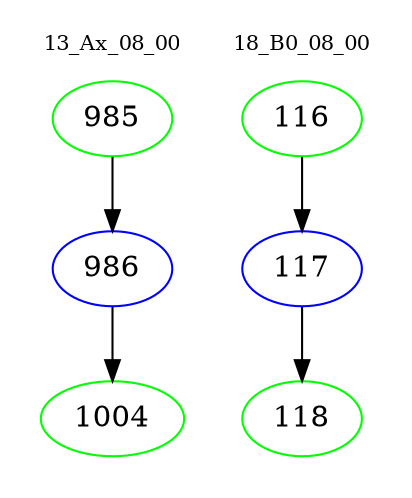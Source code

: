 digraph{
subgraph cluster_0 {
color = white
label = "13_Ax_08_00";
fontsize=10;
T0_985 [label="985", color="green"]
T0_985 -> T0_986 [color="black"]
T0_986 [label="986", color="blue"]
T0_986 -> T0_1004 [color="black"]
T0_1004 [label="1004", color="green"]
}
subgraph cluster_1 {
color = white
label = "18_B0_08_00";
fontsize=10;
T1_116 [label="116", color="green"]
T1_116 -> T1_117 [color="black"]
T1_117 [label="117", color="blue"]
T1_117 -> T1_118 [color="black"]
T1_118 [label="118", color="green"]
}
}
